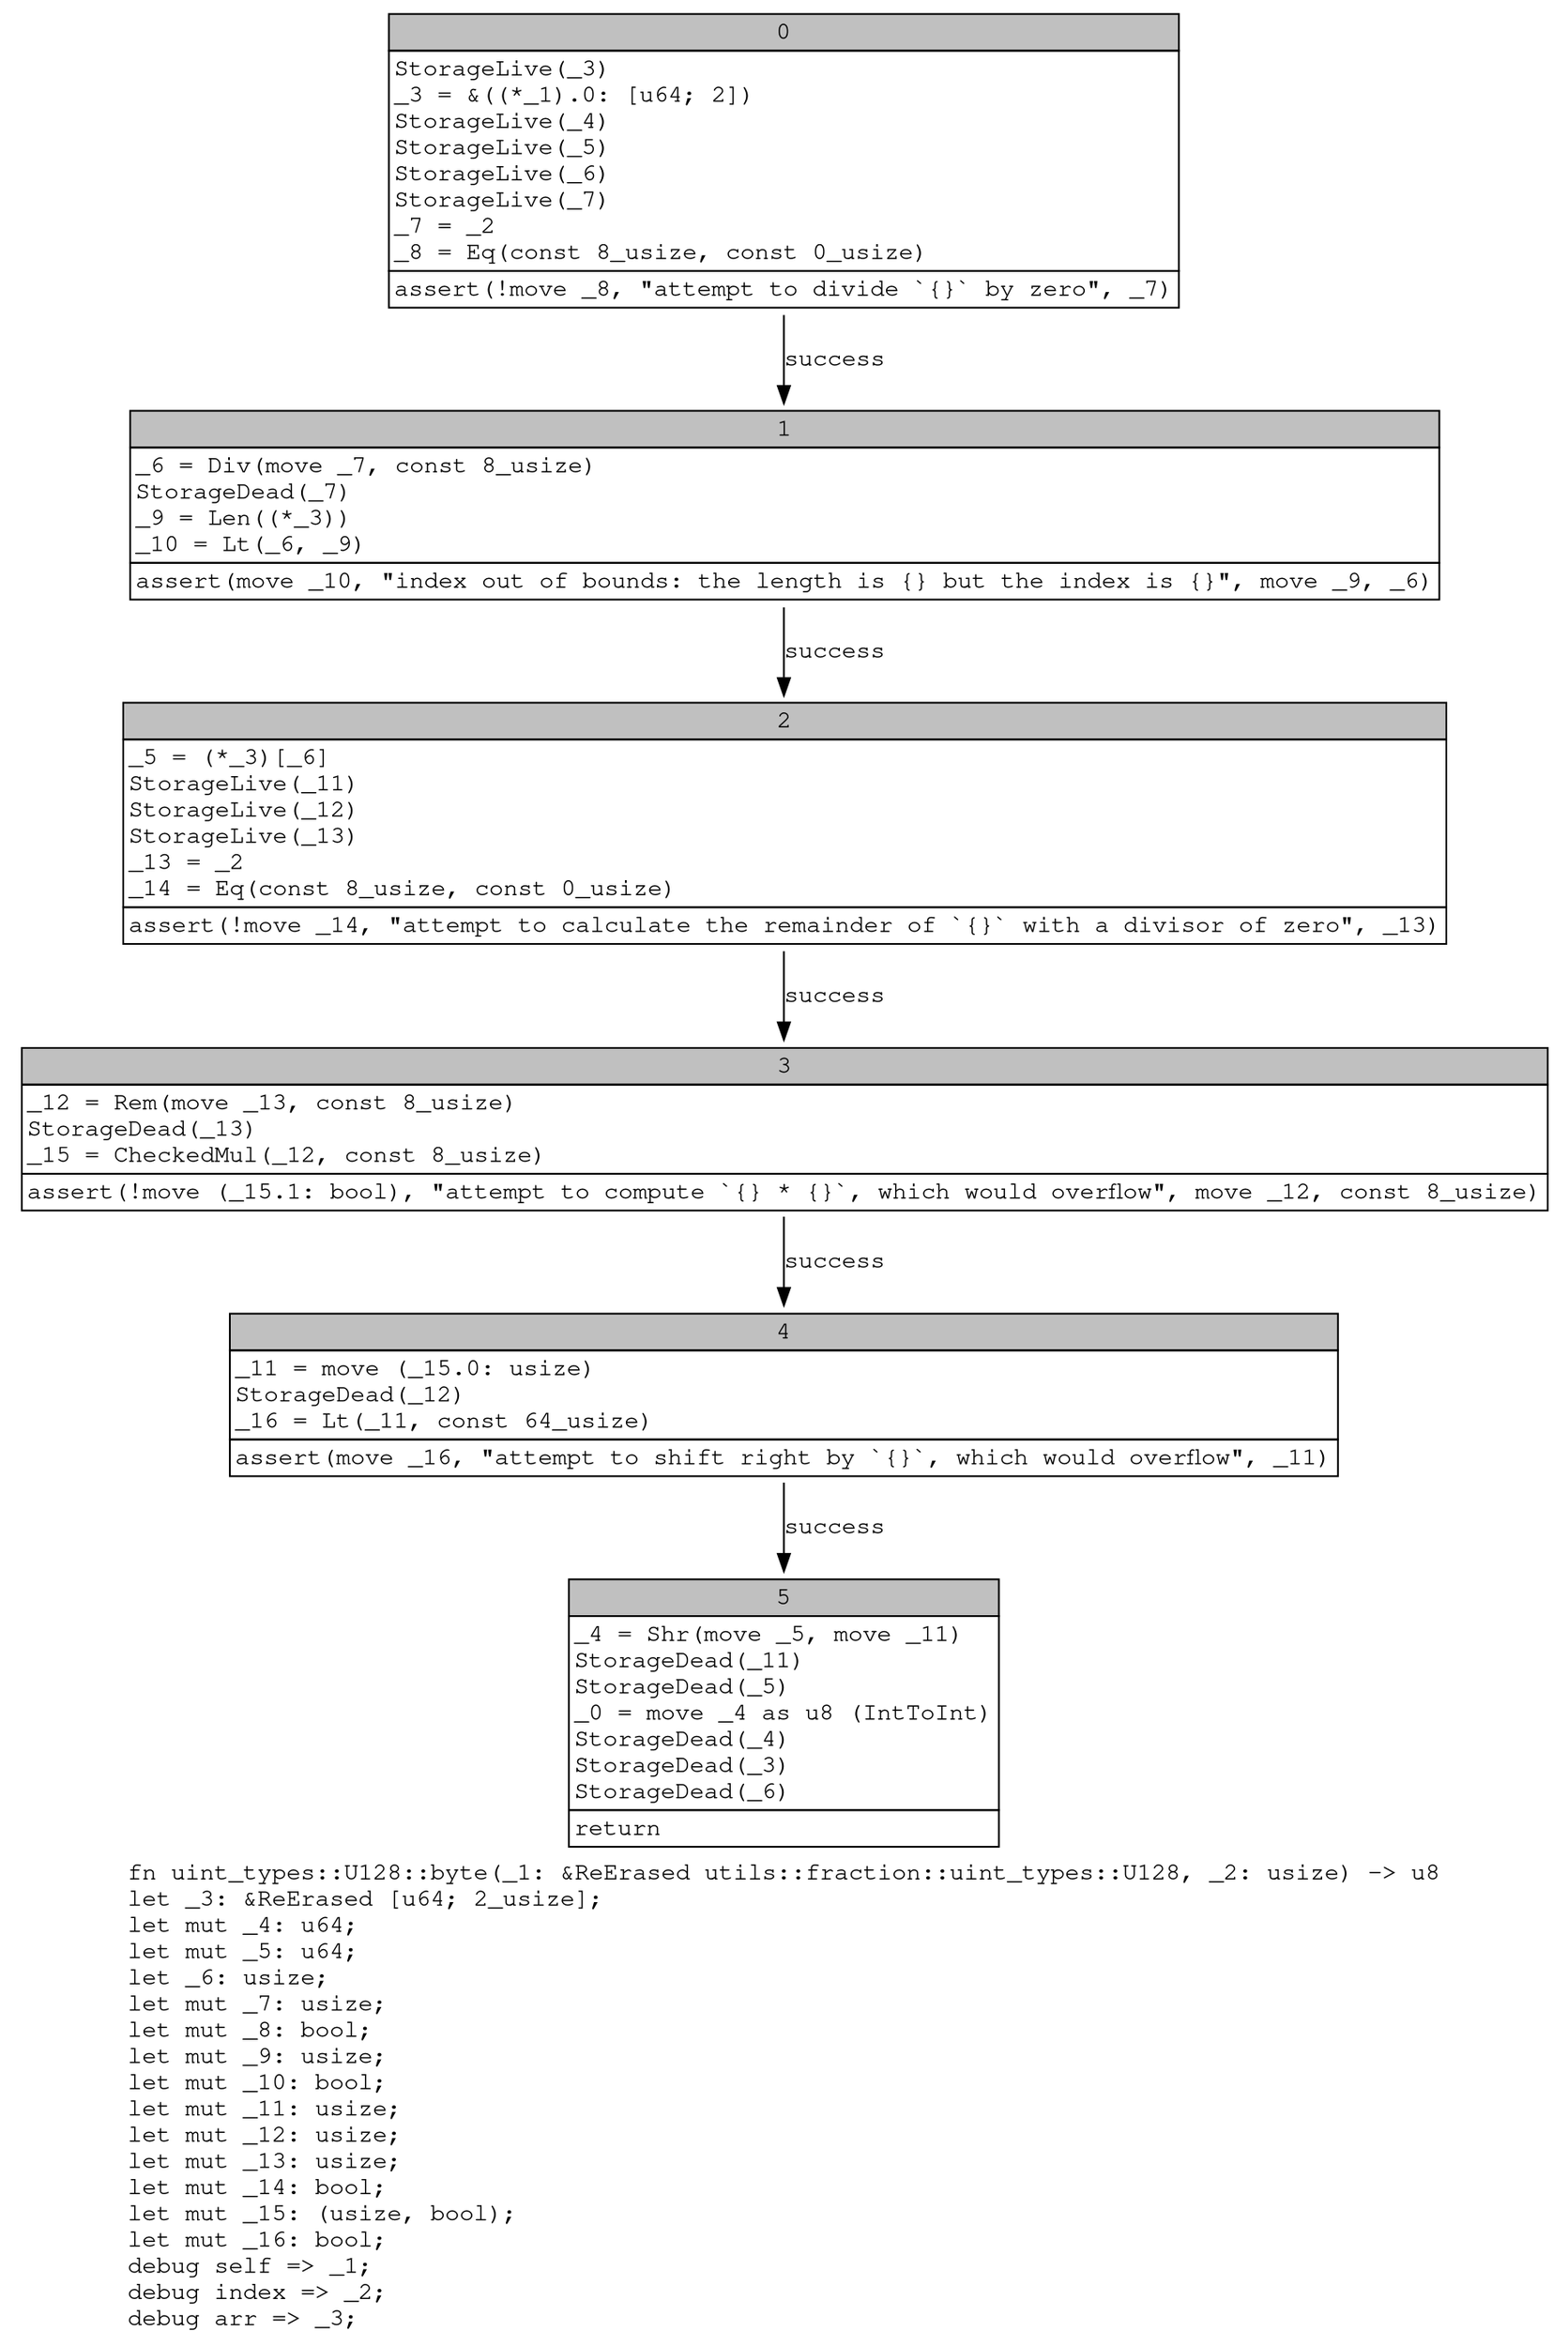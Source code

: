 digraph Mir_0_11877 {
    graph [fontname="Courier, monospace"];
    node [fontname="Courier, monospace"];
    edge [fontname="Courier, monospace"];
    label=<fn uint_types::U128::byte(_1: &amp;ReErased utils::fraction::uint_types::U128, _2: usize) -&gt; u8<br align="left"/>let _3: &amp;ReErased [u64; 2_usize];<br align="left"/>let mut _4: u64;<br align="left"/>let mut _5: u64;<br align="left"/>let _6: usize;<br align="left"/>let mut _7: usize;<br align="left"/>let mut _8: bool;<br align="left"/>let mut _9: usize;<br align="left"/>let mut _10: bool;<br align="left"/>let mut _11: usize;<br align="left"/>let mut _12: usize;<br align="left"/>let mut _13: usize;<br align="left"/>let mut _14: bool;<br align="left"/>let mut _15: (usize, bool);<br align="left"/>let mut _16: bool;<br align="left"/>debug self =&gt; _1;<br align="left"/>debug index =&gt; _2;<br align="left"/>debug arr =&gt; _3;<br align="left"/>>;
    bb0__0_11877 [shape="none", label=<<table border="0" cellborder="1" cellspacing="0"><tr><td bgcolor="gray" align="center" colspan="1">0</td></tr><tr><td align="left" balign="left">StorageLive(_3)<br/>_3 = &amp;((*_1).0: [u64; 2])<br/>StorageLive(_4)<br/>StorageLive(_5)<br/>StorageLive(_6)<br/>StorageLive(_7)<br/>_7 = _2<br/>_8 = Eq(const 8_usize, const 0_usize)<br/></td></tr><tr><td align="left">assert(!move _8, &quot;attempt to divide `{}` by zero&quot;, _7)</td></tr></table>>];
    bb1__0_11877 [shape="none", label=<<table border="0" cellborder="1" cellspacing="0"><tr><td bgcolor="gray" align="center" colspan="1">1</td></tr><tr><td align="left" balign="left">_6 = Div(move _7, const 8_usize)<br/>StorageDead(_7)<br/>_9 = Len((*_3))<br/>_10 = Lt(_6, _9)<br/></td></tr><tr><td align="left">assert(move _10, &quot;index out of bounds: the length is {} but the index is {}&quot;, move _9, _6)</td></tr></table>>];
    bb2__0_11877 [shape="none", label=<<table border="0" cellborder="1" cellspacing="0"><tr><td bgcolor="gray" align="center" colspan="1">2</td></tr><tr><td align="left" balign="left">_5 = (*_3)[_6]<br/>StorageLive(_11)<br/>StorageLive(_12)<br/>StorageLive(_13)<br/>_13 = _2<br/>_14 = Eq(const 8_usize, const 0_usize)<br/></td></tr><tr><td align="left">assert(!move _14, &quot;attempt to calculate the remainder of `{}` with a divisor of zero&quot;, _13)</td></tr></table>>];
    bb3__0_11877 [shape="none", label=<<table border="0" cellborder="1" cellspacing="0"><tr><td bgcolor="gray" align="center" colspan="1">3</td></tr><tr><td align="left" balign="left">_12 = Rem(move _13, const 8_usize)<br/>StorageDead(_13)<br/>_15 = CheckedMul(_12, const 8_usize)<br/></td></tr><tr><td align="left">assert(!move (_15.1: bool), &quot;attempt to compute `{} * {}`, which would overflow&quot;, move _12, const 8_usize)</td></tr></table>>];
    bb4__0_11877 [shape="none", label=<<table border="0" cellborder="1" cellspacing="0"><tr><td bgcolor="gray" align="center" colspan="1">4</td></tr><tr><td align="left" balign="left">_11 = move (_15.0: usize)<br/>StorageDead(_12)<br/>_16 = Lt(_11, const 64_usize)<br/></td></tr><tr><td align="left">assert(move _16, &quot;attempt to shift right by `{}`, which would overflow&quot;, _11)</td></tr></table>>];
    bb5__0_11877 [shape="none", label=<<table border="0" cellborder="1" cellspacing="0"><tr><td bgcolor="gray" align="center" colspan="1">5</td></tr><tr><td align="left" balign="left">_4 = Shr(move _5, move _11)<br/>StorageDead(_11)<br/>StorageDead(_5)<br/>_0 = move _4 as u8 (IntToInt)<br/>StorageDead(_4)<br/>StorageDead(_3)<br/>StorageDead(_6)<br/></td></tr><tr><td align="left">return</td></tr></table>>];
    bb0__0_11877 -> bb1__0_11877 [label="success"];
    bb1__0_11877 -> bb2__0_11877 [label="success"];
    bb2__0_11877 -> bb3__0_11877 [label="success"];
    bb3__0_11877 -> bb4__0_11877 [label="success"];
    bb4__0_11877 -> bb5__0_11877 [label="success"];
}
